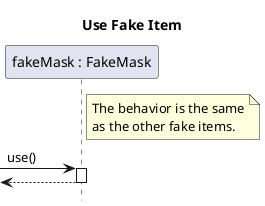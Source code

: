 @startuml item-fake-use
title Use Fake Item
hide footbox

participant "fakeMask : FakeMask" as fakeMask
note right of fakeMask
  The behavior is the same
  as the other fake items.
end note

[-> fakeMask ++: use()
return

@enduml